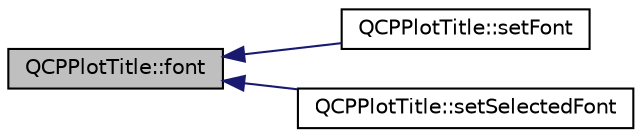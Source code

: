 digraph "QCPPlotTitle::font"
{
  edge [fontname="Helvetica",fontsize="10",labelfontname="Helvetica",labelfontsize="10"];
  node [fontname="Helvetica",fontsize="10",shape=record];
  rankdir="LR";
  Node1 [label="QCPPlotTitle::font",height=0.2,width=0.4,color="black", fillcolor="grey75", style="filled", fontcolor="black"];
  Node1 -> Node2 [dir="back",color="midnightblue",fontsize="10",style="solid",fontname="Helvetica"];
  Node2 [label="QCPPlotTitle::setFont",height=0.2,width=0.4,color="black", fillcolor="white", style="filled",URL="$class_q_c_p_plot_title.html#a199fc7170802ea65006c371875349e37"];
  Node1 -> Node3 [dir="back",color="midnightblue",fontsize="10",style="solid",fontname="Helvetica"];
  Node3 [label="QCPPlotTitle::setSelectedFont",height=0.2,width=0.4,color="black", fillcolor="white", style="filled",URL="$class_q_c_p_plot_title.html#a5245980ead999ceed51dbe702d0e3131"];
}
